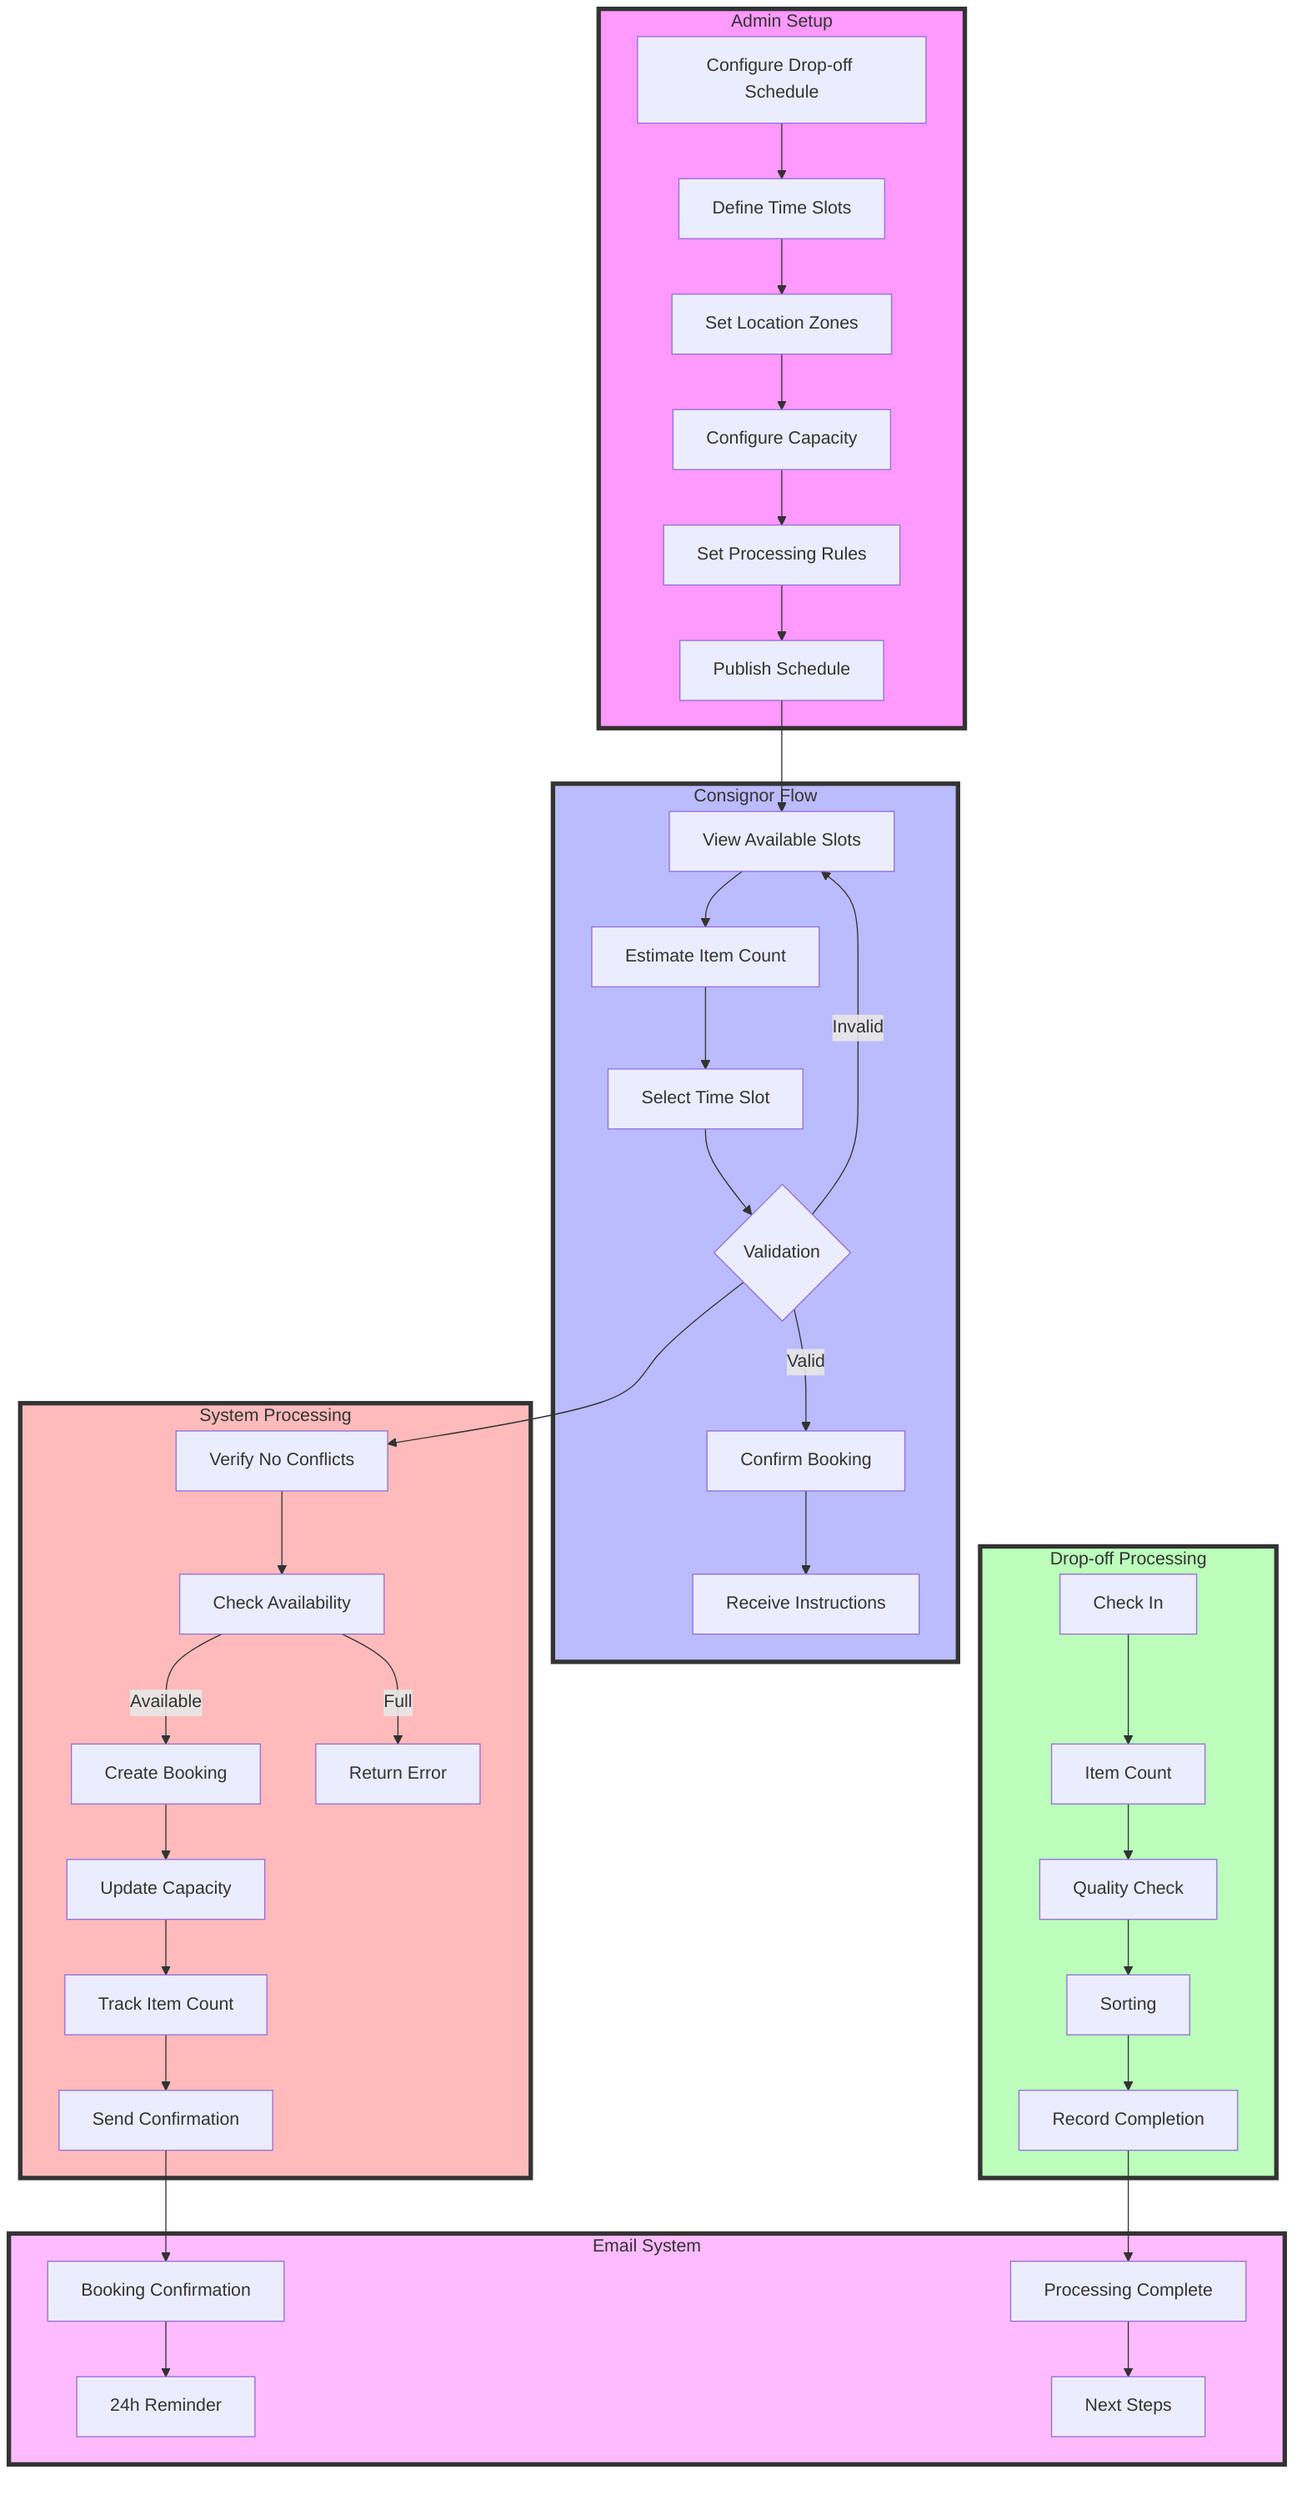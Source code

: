 flowchart TD
    subgraph Admin[Admin Setup]
        A1[Configure Drop-off Schedule] --> A2[Define Time Slots]
        A2 --> A3[Set Location Zones]
        A3 --> A4[Configure Capacity]
        A4 --> A5[Set Processing Rules]
        A5 --> A6[Publish Schedule]
    end

    subgraph Consignor[Consignor Flow]
        B1[View Available Slots] --> B2[Estimate Item Count]
        B2 --> B3[Select Time Slot]
        B3 --> B4{Validation}
        B4 -->|Valid| B5[Confirm Booking]
        B4 -->|Invalid| B1
        B5 --> B6[Receive Instructions]
    end

    subgraph Processing[Drop-off Processing]
        C1[Check In] --> C2[Item Count]
        C2 --> C3[Quality Check]
        C3 --> C4[Sorting]
        C4 --> C5[Record Completion]
    end

    subgraph System[System Processing]
        D1[Verify No Conflicts] --> D2[Check Availability]
        D2 -->|Available| D3[Create Booking]
        D2 -->|Full| D7[Return Error]
        D3 --> D4[Update Capacity]
        D4 --> D5[Track Item Count]
        D5 --> D6[Send Confirmation]
    end

    subgraph Notifications[Email System]
        E1[Booking Confirmation] --> E2[24h Reminder]
        E3[Processing Complete] --> E4[Next Steps]
    end

    A6 --> B1
    B4 --> D1
    D6 --> E1
    C5 --> E3
    
    style Admin fill:#f9f,stroke:#333,stroke-width:4px
    style Consignor fill:#bbf,stroke:#333,stroke-width:4px
    style Processing fill:#bfb,stroke:#333,stroke-width:4px
    style System fill:#fbb,stroke:#333,stroke-width:4px
    style Notifications fill:#fbf,stroke:#333,stroke-width:4px